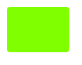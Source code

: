 @startuml

skinparam ClassBackgroundColor #Chartreuse
skinparam ClassFontColor #Chartreuse
skinparam ClassBorderColor #Chartreuse

skinparam ClassStereotypeFontSize 0
skinparam CircledCharacterFontSize 0
skinparam CircledCharacterRadius 0
skinparam ClassBorderThickness 0
skinparam Shadowing false

class Dummy

@enduml